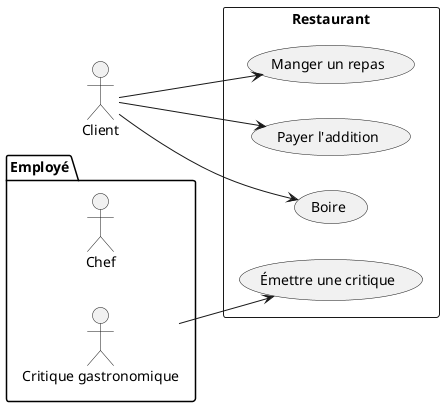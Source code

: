 @startuml
left to right direction
skinparam backgroundcolor transparent
actor Client as g
Package Employé {
  actor Chef as c
  actor "Critique gastronomique" as fc
}
Rectangle Restaurant {
  usecase "Manger un repas" as UC1
  usecase "Payer l'addition" as UC2
  usecase "Boire" as UC3
  usecase "Émettre une critique" as UC4
}
fc --> UC4
g --> UC1
g --> UC2
g --> UC3
@enduml